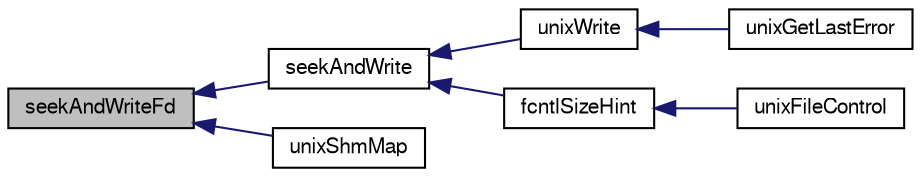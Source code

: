 digraph "seekAndWriteFd"
{
  edge [fontname="FreeSans",fontsize="10",labelfontname="FreeSans",labelfontsize="10"];
  node [fontname="FreeSans",fontsize="10",shape=record];
  rankdir="LR";
  Node285645 [label="seekAndWriteFd",height=0.2,width=0.4,color="black", fillcolor="grey75", style="filled", fontcolor="black"];
  Node285645 -> Node285646 [dir="back",color="midnightblue",fontsize="10",style="solid",fontname="FreeSans"];
  Node285646 [label="seekAndWrite",height=0.2,width=0.4,color="black", fillcolor="white", style="filled",URL="$sqlite3_8c.html#ad863c78df6608ad70a90ca625c97f772"];
  Node285646 -> Node285647 [dir="back",color="midnightblue",fontsize="10",style="solid",fontname="FreeSans"];
  Node285647 [label="unixWrite",height=0.2,width=0.4,color="black", fillcolor="white", style="filled",URL="$sqlite3_8c.html#a4385beabc5689db595bbe5a18b3c619a"];
  Node285647 -> Node285648 [dir="back",color="midnightblue",fontsize="10",style="solid",fontname="FreeSans"];
  Node285648 [label="unixGetLastError",height=0.2,width=0.4,color="black", fillcolor="white", style="filled",URL="$sqlite3_8c.html#aed1e42f49d74b419c3c85b559dd61240"];
  Node285646 -> Node285649 [dir="back",color="midnightblue",fontsize="10",style="solid",fontname="FreeSans"];
  Node285649 [label="fcntlSizeHint",height=0.2,width=0.4,color="black", fillcolor="white", style="filled",URL="$sqlite3_8c.html#a83b00fec4238518b00e315fe0eff28e6"];
  Node285649 -> Node285650 [dir="back",color="midnightblue",fontsize="10",style="solid",fontname="FreeSans"];
  Node285650 [label="unixFileControl",height=0.2,width=0.4,color="black", fillcolor="white", style="filled",URL="$sqlite3_8c.html#ad71f213fa385cc58f307cefd953c03ae"];
  Node285645 -> Node285651 [dir="back",color="midnightblue",fontsize="10",style="solid",fontname="FreeSans"];
  Node285651 [label="unixShmMap",height=0.2,width=0.4,color="black", fillcolor="white", style="filled",URL="$sqlite3_8c.html#aeaa77f0ab08a4f4ee5f86e8c9727e974"];
}
